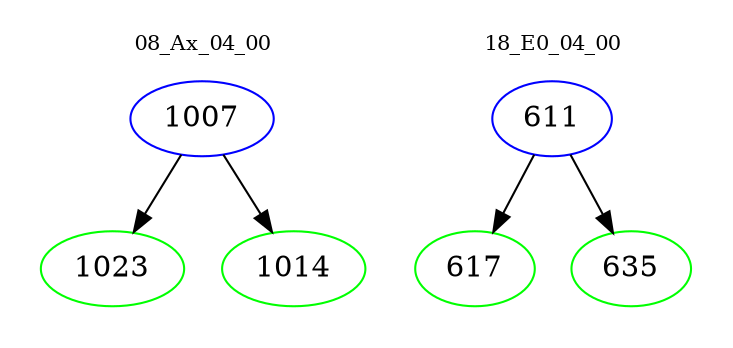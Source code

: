 digraph{
subgraph cluster_0 {
color = white
label = "08_Ax_04_00";
fontsize=10;
T0_1007 [label="1007", color="blue"]
T0_1007 -> T0_1023 [color="black"]
T0_1023 [label="1023", color="green"]
T0_1007 -> T0_1014 [color="black"]
T0_1014 [label="1014", color="green"]
}
subgraph cluster_1 {
color = white
label = "18_E0_04_00";
fontsize=10;
T1_611 [label="611", color="blue"]
T1_611 -> T1_617 [color="black"]
T1_617 [label="617", color="green"]
T1_611 -> T1_635 [color="black"]
T1_635 [label="635", color="green"]
}
}
